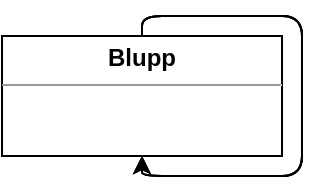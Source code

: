 ﻿<?xml version="1.0" encoding="utf-8"?>
<mxfile>
  <diagram id="WBtnvRxhtW3SN2imph_D" name="Page1">
    <mxGraphModel dx="684" dy="424" grid="1" gridSize="10" guides="1" tooltips="1" connect="1" arrows="1" fold="1" page="1" pageScale="1" pageWidth="827" pageHeight="1169" math="0" shadow="0">
      <root>
        <mxCell id="0" />
        <mxCell id="1" parent="0" />
        <mxCell id="2" value="&lt;p style=&quot;margin:0px;margin-top:4px;text-align:center;&quot;&gt;&lt;b&gt;Fooh&lt;/b&gt;&lt;/p&gt;&lt;hr size=&quot;1&quot;/&gt;&lt;lt&gt;&lt;div style=&quot;height:2px;&quot;&gt;&lt;/div&gt;" style="verticalAlign=top;align=left;overflow=fill;fontSize=12;fontFamily=Helvetica;html=1;" vertex="1" parent="1">
          <mxGeometry width="140" height="60" as="geometry" />
        </mxCell>
        <mxCell id="3" value="&lt;p style=&quot;margin:0px;margin-top:4px;text-align:center;&quot;&gt;&lt;b&gt;Bar&lt;/b&gt;&lt;/p&gt;&lt;hr size=&quot;1&quot;/&gt;&lt;lt&gt;&lt;div style=&quot;height:2px;&quot;&gt;&lt;/div&gt;" style="verticalAlign=top;align=left;overflow=fill;fontSize=12;fontFamily=Helvetica;html=1;" vertex="1" parent="1">
          <mxGeometry width="140" height="60" as="geometry" />
        </mxCell>
        <mxCell id="4" style="edgeStyle=orthogonalEdgeStyle;html=1;entryX=0.5;entryY=1;entryDx=0;entryDy=0;" edge="1" parent="1" source="3" target="2">
          <mxGeometry relative="1" as="geometry" />
        </mxCell>
        <mxCell id="5" value="&lt;p style=&quot;margin:0px;margin-top:4px;text-align:center;&quot;&gt;&lt;b&gt;Bla&lt;/b&gt;&lt;/p&gt;&lt;hr size=&quot;1&quot;/&gt;&lt;lt&gt;&lt;div style=&quot;height:2px;&quot;&gt;&lt;/div&gt;" style="verticalAlign=top;align=left;overflow=fill;fontSize=12;fontFamily=Helvetica;html=1;" vertex="1" parent="1">
          <mxGeometry width="140" height="60" as="geometry" />
        </mxCell>
        <mxCell id="6" value="&lt;p style=&quot;margin:0px;margin-top:4px;text-align:center;&quot;&gt;&lt;b&gt;Bli&lt;/b&gt;&lt;/p&gt;&lt;hr size=&quot;1&quot;/&gt;&lt;lt&gt;&lt;div style=&quot;height:2px;&quot;&gt;&lt;/div&gt;" style="verticalAlign=top;align=left;overflow=fill;fontSize=12;fontFamily=Helvetica;html=1;" vertex="1" parent="1">
          <mxGeometry width="140" height="60" as="geometry" />
        </mxCell>
        <mxCell id="7" value="&lt;p style=&quot;margin:0px;margin-top:4px;text-align:center;&quot;&gt;&lt;b&gt;Blupp&lt;/b&gt;&lt;/p&gt;&lt;hr size=&quot;1&quot;/&gt;&lt;lt&gt;&lt;div style=&quot;height:2px;&quot;&gt;&lt;/div&gt;" style="verticalAlign=top;align=left;overflow=fill;fontSize=12;fontFamily=Helvetica;html=1;" vertex="1" parent="1">
          <mxGeometry width="140" height="60" as="geometry" />
        </mxCell>
        <mxCell id="8" style="edgeStyle=orthogonalEdgeStyle;html=1;entryX=0.5;entryY=1;entryDx=0;entryDy=0;" edge="1" parent="1" source="6" target="5">
          <mxGeometry relative="1" as="geometry" />
        </mxCell>
        <mxCell id="9" style="edgeStyle=orthogonalEdgeStyle;html=1;entryX=0.5;entryY=1;entryDx=0;entryDy=0;" edge="1" parent="1" source="7" target="5">
          <mxGeometry relative="1" as="geometry" />
        </mxCell>
      </root>
    </mxGraphModel>
  </diagram>
</mxfile>